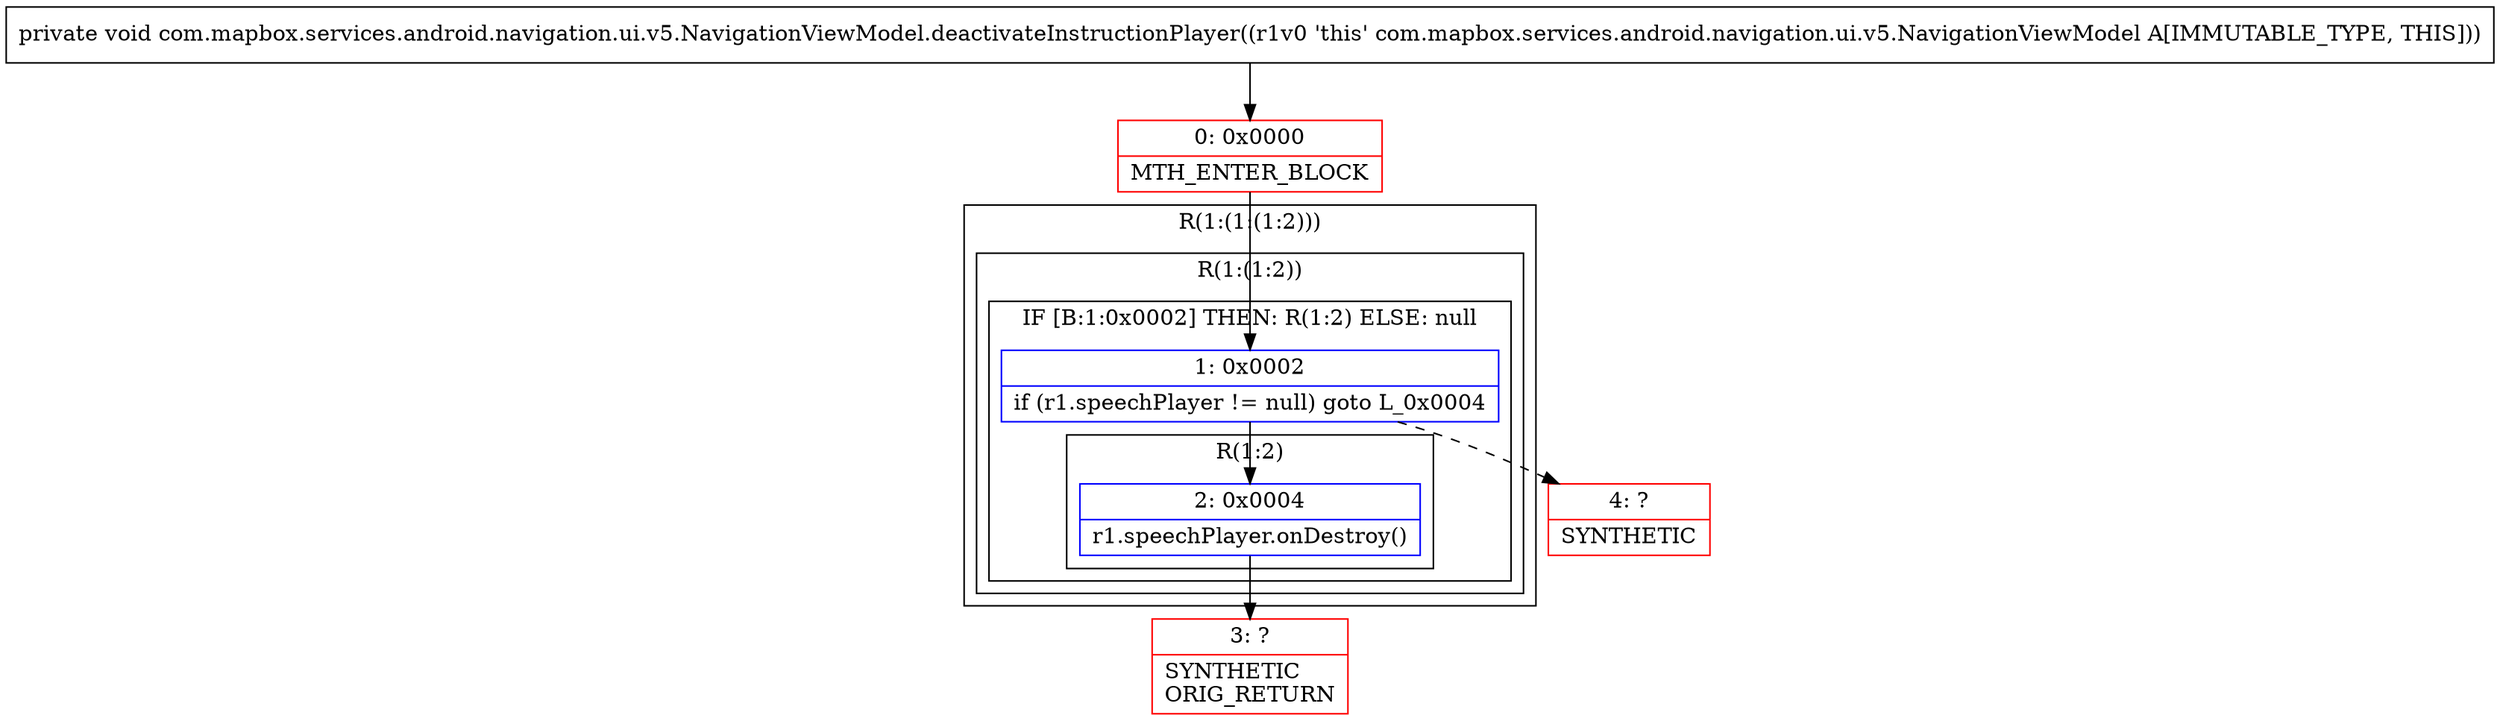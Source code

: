 digraph "CFG forcom.mapbox.services.android.navigation.ui.v5.NavigationViewModel.deactivateInstructionPlayer()V" {
subgraph cluster_Region_1003413173 {
label = "R(1:(1:(1:2)))";
node [shape=record,color=blue];
subgraph cluster_Region_1432011502 {
label = "R(1:(1:2))";
node [shape=record,color=blue];
subgraph cluster_IfRegion_1793889079 {
label = "IF [B:1:0x0002] THEN: R(1:2) ELSE: null";
node [shape=record,color=blue];
Node_1 [shape=record,label="{1\:\ 0x0002|if (r1.speechPlayer != null) goto L_0x0004\l}"];
subgraph cluster_Region_536123423 {
label = "R(1:2)";
node [shape=record,color=blue];
Node_2 [shape=record,label="{2\:\ 0x0004|r1.speechPlayer.onDestroy()\l}"];
}
}
}
}
Node_0 [shape=record,color=red,label="{0\:\ 0x0000|MTH_ENTER_BLOCK\l}"];
Node_3 [shape=record,color=red,label="{3\:\ ?|SYNTHETIC\lORIG_RETURN\l}"];
Node_4 [shape=record,color=red,label="{4\:\ ?|SYNTHETIC\l}"];
MethodNode[shape=record,label="{private void com.mapbox.services.android.navigation.ui.v5.NavigationViewModel.deactivateInstructionPlayer((r1v0 'this' com.mapbox.services.android.navigation.ui.v5.NavigationViewModel A[IMMUTABLE_TYPE, THIS])) }"];
MethodNode -> Node_0;
Node_1 -> Node_2;
Node_1 -> Node_4[style=dashed];
Node_2 -> Node_3;
Node_0 -> Node_1;
}

